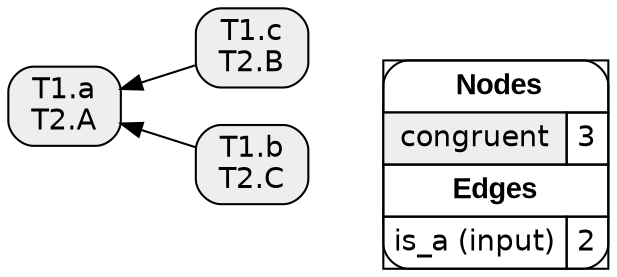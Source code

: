 digraph{
rankdir=RL
node[shape=box style="filled,rounded" fillcolor="#EEEEEE" fontname="helvetica"] 
"T1.c\nT2.B"
"T1.b\nT2.C"
"T1.a\nT2.A"
edge[arrowhead=normal style=solid color="#000000" constraint=true penwidth=1]
"T1.c\nT2.B" -> "T1.a\nT2.A"
"T1.b\nT2.C" -> "T1.a\nT2.A"
edge[arrowhead=normal style=dotted color="#000000" constraint=true penwidth=1]
node[shape=box] 
{rank=source Legend [fillcolor= white margin=0 label=< 
 <TABLE BORDER="0" CELLBORDER="1" CELLSPACING="0" CELLPADDING="4"> 
<TR> <TD COLSPAN="2"><font face="Arial Black"> Nodes</font></TD> </TR> 
<TR> 
 <TD bgcolor="#EEEEEE" fontname="helvetica">congruent</TD> 
 <TD>3</TD> 
 </TR> 
<TR> <TD COLSPAN="2"><font face = "Arial Black"> Edges </font></TD> </TR> 
<TR> 
 <TD><font color ="#000000">is_a (input)</font></TD><TD>2</TD>
</TR>
</TABLE> 
 >] } 
}